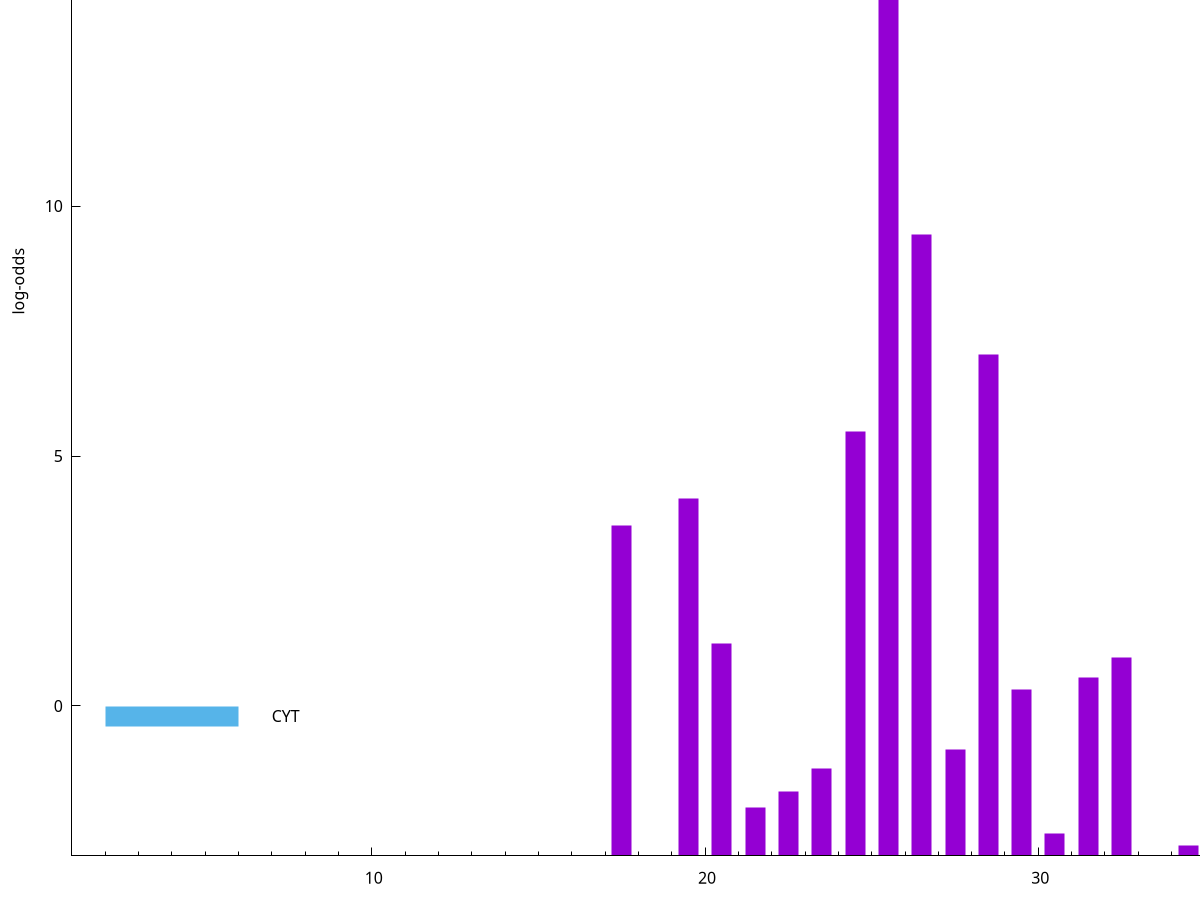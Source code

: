 set title "LipoP predictions for SRR3987126.gff"
set size 2., 1.4
set xrange [1:70] 
set mxtics 10
set yrange [-3:20]
set y2range [0:23]
set ylabel "log-odds"
set term postscript eps color solid "Helvetica" 30
set output "SRR3987126.gff17.eps"
set arrow from 2,14.8224 to 6,14.8224 nohead lt 1 lw 20
set label "SpI" at 7,14.8224
set arrow from 2,-0.200913 to 6,-0.200913 nohead lt 3 lw 20
set label "CYT" at 7,-0.200913
set arrow from 2,14.8224 to 6,14.8224 nohead lt 1 lw 20
set label "SpI" at 7,14.8224
# NOTE: The scores below are the log-odds scores with the threshold
# NOTE: subtracted (a hack to make gnuplot make the histogram all
# NOTE: look nice).
plot "-" axes x1y2 title "" with impulses lt 1 lw 20
25.500000 17.776700
26.500000 12.426010
28.500000 10.037700
24.500000 8.500700
19.500000 7.158940
17.500000 6.615180
20.500000 4.252890
32.500000 3.968843
31.500000 3.565289
29.500000 3.332695
27.500000 2.137971
35.500000 1.814240
23.500000 1.741790
22.500000 1.295080
21.500000 0.974750
30.500000 0.439960
34.500000 0.214630
e
exit

